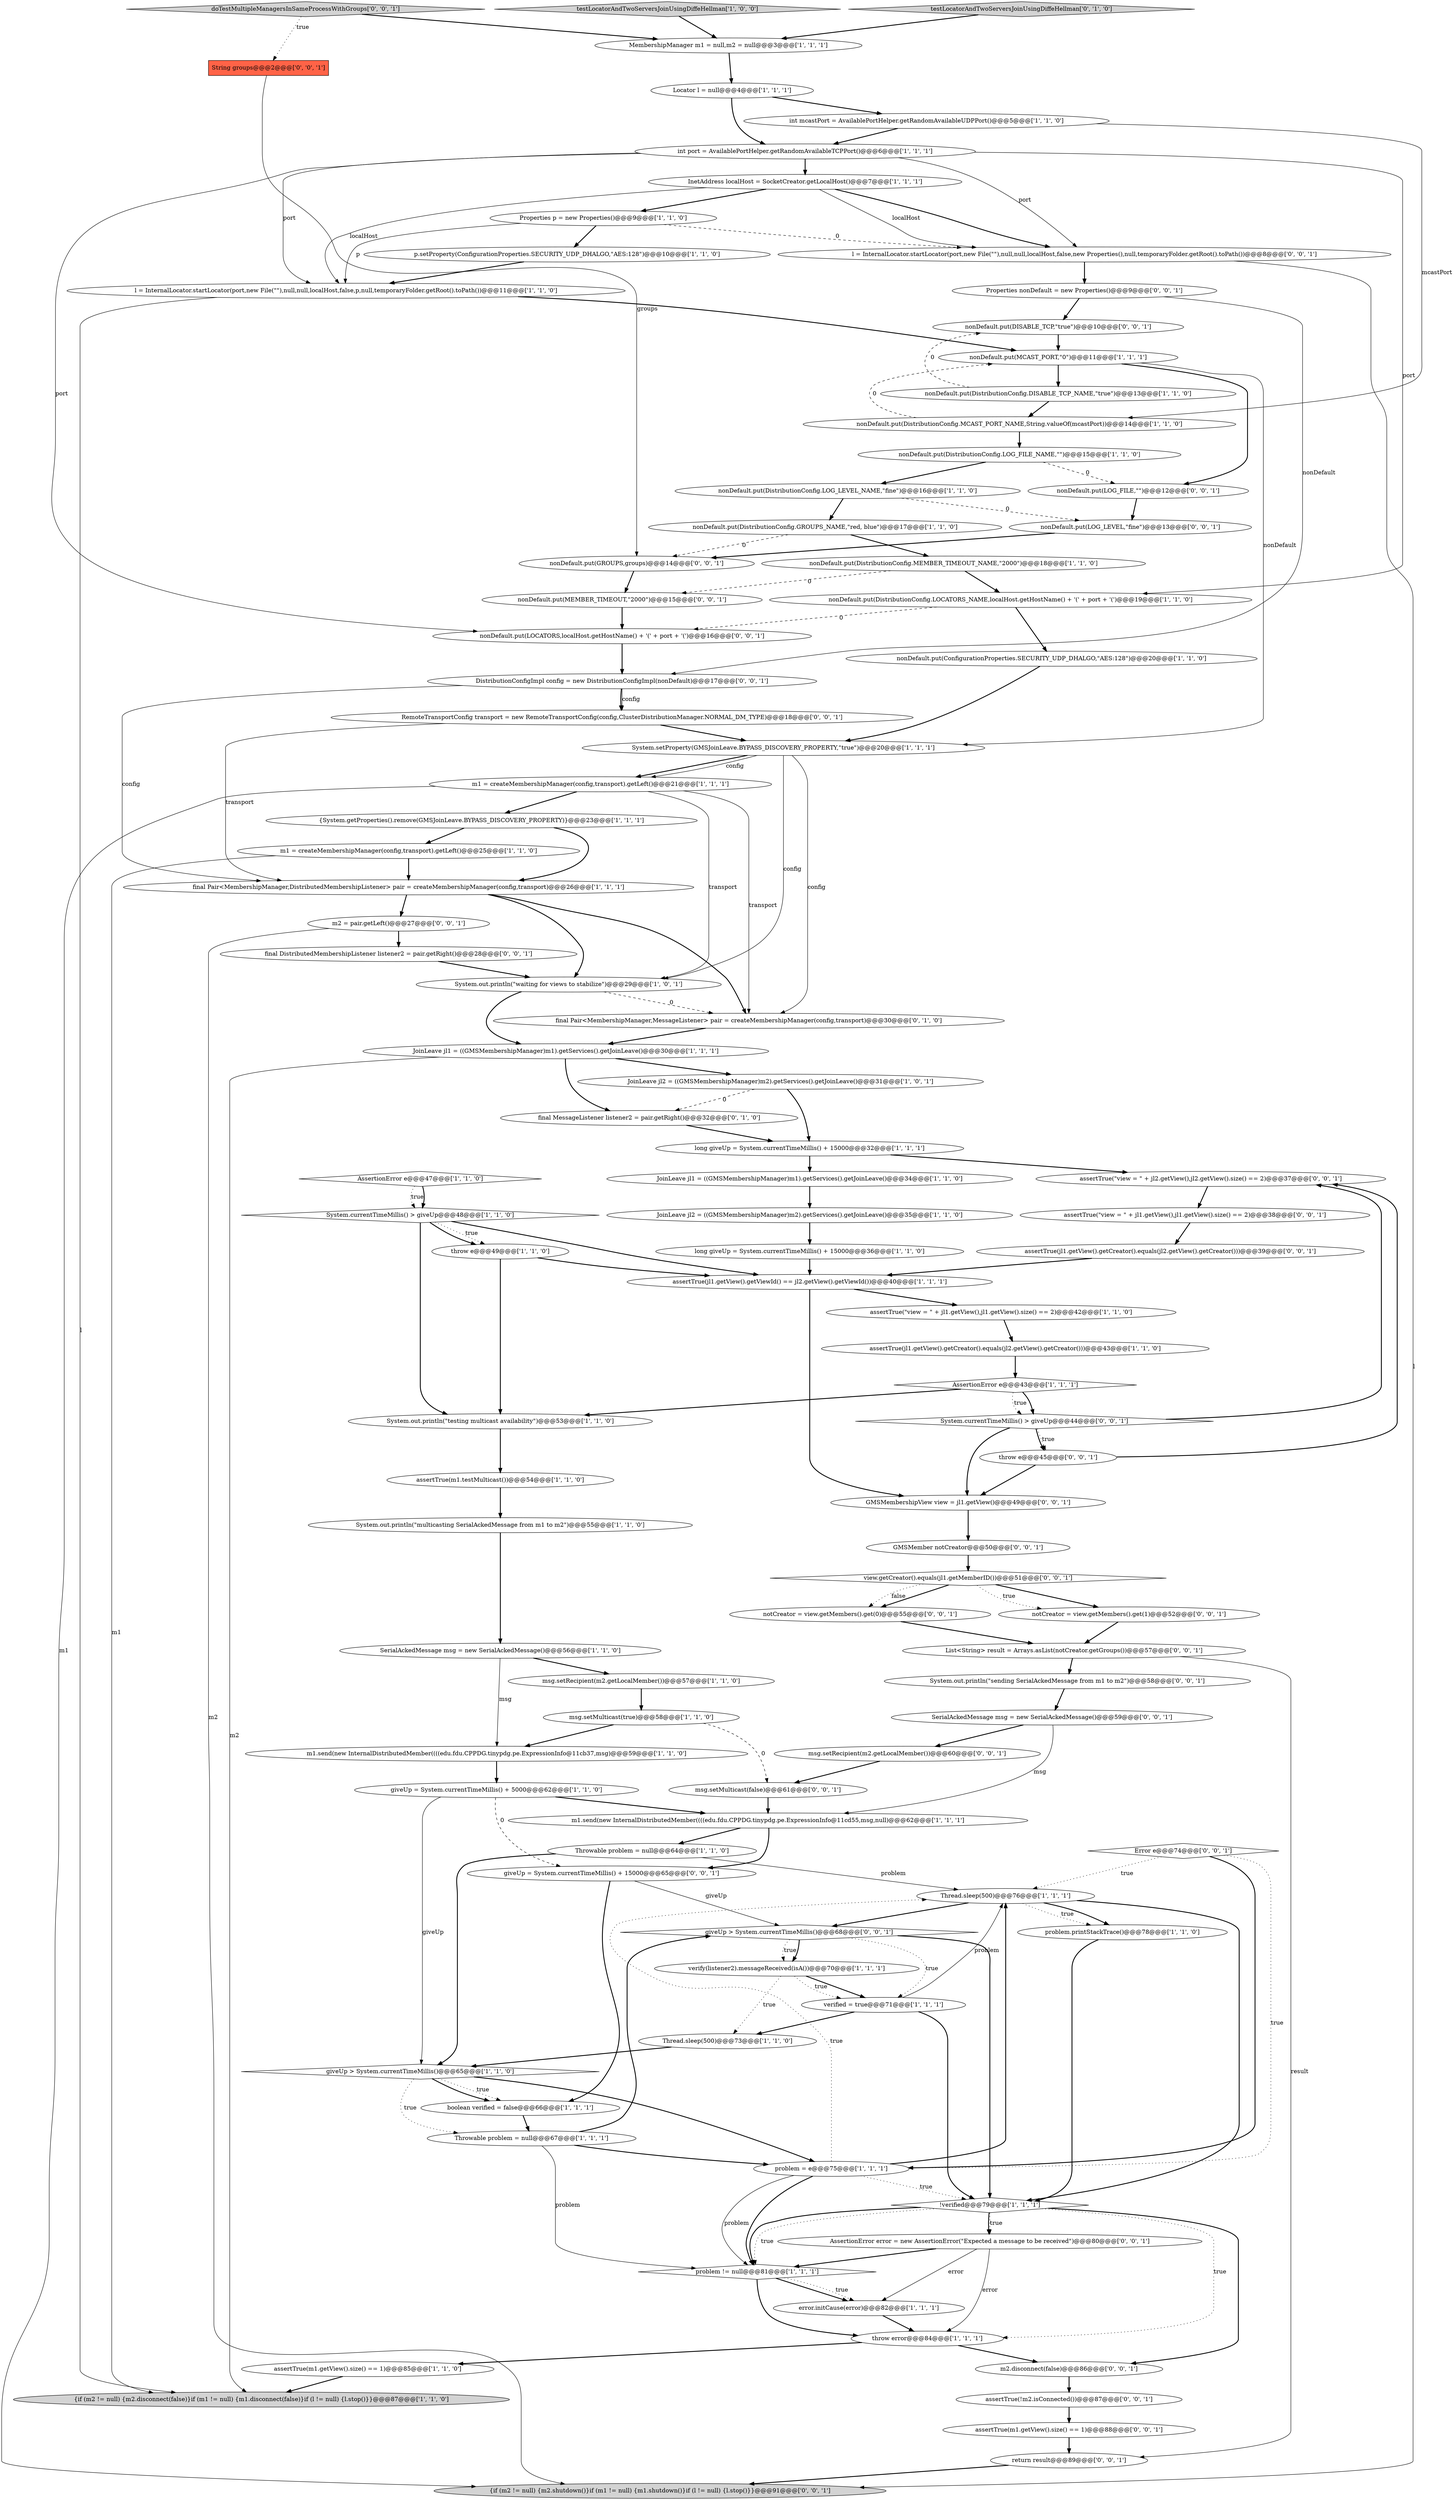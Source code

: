 digraph {
5 [style = filled, label = "{System.getProperties().remove(GMSJoinLeave.BYPASS_DISCOVERY_PROPERTY)}@@@23@@@['1', '1', '1']", fillcolor = white, shape = ellipse image = "AAA0AAABBB1BBB"];
24 [style = filled, label = "nonDefault.put(DistributionConfig.LOCATORS_NAME,localHost.getHostName() + '(' + port + '(')@@@19@@@['1', '1', '0']", fillcolor = white, shape = ellipse image = "AAA0AAABBB1BBB"];
65 [style = filled, label = "String groups@@@2@@@['0', '0', '1']", fillcolor = tomato, shape = box image = "AAA0AAABBB3BBB"];
48 [style = filled, label = "nonDefault.put(DistributionConfig.LOG_LEVEL_NAME,\"fine\")@@@16@@@['1', '1', '0']", fillcolor = white, shape = ellipse image = "AAA0AAABBB1BBB"];
26 [style = filled, label = "System.out.println(\"multicasting SerialAckedMessage from m1 to m2\")@@@55@@@['1', '1', '0']", fillcolor = white, shape = ellipse image = "AAA0AAABBB1BBB"];
98 [style = filled, label = "msg.setMulticast(false)@@@61@@@['0', '0', '1']", fillcolor = white, shape = ellipse image = "AAA0AAABBB3BBB"];
73 [style = filled, label = "Properties nonDefault = new Properties()@@@9@@@['0', '0', '1']", fillcolor = white, shape = ellipse image = "AAA0AAABBB3BBB"];
42 [style = filled, label = "problem = e@@@75@@@['1', '1', '1']", fillcolor = white, shape = ellipse image = "AAA0AAABBB1BBB"];
99 [style = filled, label = "AssertionError error = new AssertionError(\"Expected a message to be received\")@@@80@@@['0', '0', '1']", fillcolor = white, shape = ellipse image = "AAA0AAABBB3BBB"];
15 [style = filled, label = "assertTrue(\"view = \" + jl1.getView(),jl1.getView().size() == 2)@@@42@@@['1', '1', '0']", fillcolor = white, shape = ellipse image = "AAA0AAABBB1BBB"];
17 [style = filled, label = "throw error@@@84@@@['1', '1', '1']", fillcolor = white, shape = ellipse image = "AAA0AAABBB1BBB"];
8 [style = filled, label = "testLocatorAndTwoServersJoinUsingDiffeHellman['1', '0', '0']", fillcolor = lightgray, shape = diamond image = "AAA0AAABBB1BBB"];
56 [style = filled, label = "!verified@@@79@@@['1', '1', '1']", fillcolor = white, shape = diamond image = "AAA0AAABBB1BBB"];
96 [style = filled, label = "return result@@@89@@@['0', '0', '1']", fillcolor = white, shape = ellipse image = "AAA0AAABBB3BBB"];
61 [style = filled, label = "assertTrue(m1.getView().size() == 1)@@@85@@@['1', '1', '0']", fillcolor = white, shape = ellipse image = "AAA0AAABBB1BBB"];
76 [style = filled, label = "System.currentTimeMillis() > giveUp@@@44@@@['0', '0', '1']", fillcolor = white, shape = diamond image = "AAA0AAABBB3BBB"];
7 [style = filled, label = "l = InternalLocator.startLocator(port,new File(\"\"),null,null,localHost,false,p,null,temporaryFolder.getRoot().toPath())@@@11@@@['1', '1', '0']", fillcolor = white, shape = ellipse image = "AAA0AAABBB1BBB"];
4 [style = filled, label = "m1.send(new InternalDistributedMember((((edu.fdu.CPPDG.tinypdg.pe.ExpressionInfo@11cd55,msg,null)@@@62@@@['1', '1', '1']", fillcolor = white, shape = ellipse image = "AAA0AAABBB1BBB"];
52 [style = filled, label = "SerialAckedMessage msg = new SerialAckedMessage()@@@56@@@['1', '1', '0']", fillcolor = white, shape = ellipse image = "AAA0AAABBB1BBB"];
95 [style = filled, label = "assertTrue(jl1.getView().getCreator().equals(jl2.getView().getCreator()))@@@39@@@['0', '0', '1']", fillcolor = white, shape = ellipse image = "AAA0AAABBB3BBB"];
25 [style = filled, label = "System.currentTimeMillis() > giveUp@@@48@@@['1', '1', '0']", fillcolor = white, shape = diamond image = "AAA0AAABBB1BBB"];
49 [style = filled, label = "JoinLeave jl2 = ((GMSMembershipManager)m2).getServices().getJoinLeave()@@@35@@@['1', '1', '0']", fillcolor = white, shape = ellipse image = "AAA0AAABBB1BBB"];
91 [style = filled, label = "assertTrue(!m2.isConnected())@@@87@@@['0', '0', '1']", fillcolor = white, shape = ellipse image = "AAA0AAABBB3BBB"];
13 [style = filled, label = "error.initCause(error)@@@82@@@['1', '1', '1']", fillcolor = white, shape = ellipse image = "AAA0AAABBB1BBB"];
92 [style = filled, label = "RemoteTransportConfig transport = new RemoteTransportConfig(config,ClusterDistributionManager.NORMAL_DM_TYPE)@@@18@@@['0', '0', '1']", fillcolor = white, shape = ellipse image = "AAA0AAABBB3BBB"];
80 [style = filled, label = "throw e@@@45@@@['0', '0', '1']", fillcolor = white, shape = ellipse image = "AAA0AAABBB3BBB"];
100 [style = filled, label = "final DistributedMembershipListener listener2 = pair.getRight()@@@28@@@['0', '0', '1']", fillcolor = white, shape = ellipse image = "AAA0AAABBB3BBB"];
51 [style = filled, label = "final Pair<MembershipManager,DistributedMembershipListener> pair = createMembershipManager(config,transport)@@@26@@@['1', '1', '1']", fillcolor = white, shape = ellipse image = "AAA0AAABBB1BBB"];
85 [style = filled, label = "List<String> result = Arrays.asList(notCreator.getGroups())@@@57@@@['0', '0', '1']", fillcolor = white, shape = ellipse image = "AAA0AAABBB3BBB"];
70 [style = filled, label = "nonDefault.put(LOCATORS,localHost.getHostName() + '(' + port + '(')@@@16@@@['0', '0', '1']", fillcolor = white, shape = ellipse image = "AAA0AAABBB3BBB"];
79 [style = filled, label = "giveUp > System.currentTimeMillis()@@@68@@@['0', '0', '1']", fillcolor = white, shape = diamond image = "AAA0AAABBB3BBB"];
60 [style = filled, label = "problem != null@@@81@@@['1', '1', '1']", fillcolor = white, shape = diamond image = "AAA0AAABBB1BBB"];
18 [style = filled, label = "assertTrue(jl1.getView().getCreator().equals(jl2.getView().getCreator()))@@@43@@@['1', '1', '0']", fillcolor = white, shape = ellipse image = "AAA0AAABBB1BBB"];
32 [style = filled, label = "nonDefault.put(DistributionConfig.DISABLE_TCP_NAME,\"true\")@@@13@@@['1', '1', '0']", fillcolor = white, shape = ellipse image = "AAA0AAABBB1BBB"];
30 [style = filled, label = "nonDefault.put(DistributionConfig.MEMBER_TIMEOUT_NAME,\"2000\")@@@18@@@['1', '1', '0']", fillcolor = white, shape = ellipse image = "AAA0AAABBB1BBB"];
75 [style = filled, label = "assertTrue(m1.getView().size() == 1)@@@88@@@['0', '0', '1']", fillcolor = white, shape = ellipse image = "AAA0AAABBB3BBB"];
34 [style = filled, label = "long giveUp = System.currentTimeMillis() + 15000@@@36@@@['1', '1', '0']", fillcolor = white, shape = ellipse image = "AAA0AAABBB1BBB"];
97 [style = filled, label = "assertTrue(\"view = \" + jl2.getView(),jl2.getView().size() == 2)@@@37@@@['0', '0', '1']", fillcolor = white, shape = ellipse image = "AAA0AAABBB3BBB"];
82 [style = filled, label = "view.getCreator().equals(jl1.getMemberID())@@@51@@@['0', '0', '1']", fillcolor = white, shape = diamond image = "AAA0AAABBB3BBB"];
62 [style = filled, label = "final MessageListener listener2 = pair.getRight()@@@32@@@['0', '1', '0']", fillcolor = white, shape = ellipse image = "AAA1AAABBB2BBB"];
2 [style = filled, label = "nonDefault.put(DistributionConfig.MCAST_PORT_NAME,String.valueOf(mcastPort))@@@14@@@['1', '1', '0']", fillcolor = white, shape = ellipse image = "AAA0AAABBB1BBB"];
12 [style = filled, label = "JoinLeave jl2 = ((GMSMembershipManager)m2).getServices().getJoinLeave()@@@31@@@['1', '0', '1']", fillcolor = white, shape = ellipse image = "AAA0AAABBB1BBB"];
87 [style = filled, label = "System.out.println(\"sending SerialAckedMessage from m1 to m2\")@@@58@@@['0', '0', '1']", fillcolor = white, shape = ellipse image = "AAA0AAABBB3BBB"];
41 [style = filled, label = "nonDefault.put(DistributionConfig.LOG_FILE_NAME,\"\")@@@15@@@['1', '1', '0']", fillcolor = white, shape = ellipse image = "AAA0AAABBB1BBB"];
46 [style = filled, label = "nonDefault.put(ConfigurationProperties.SECURITY_UDP_DHALGO,\"AES:128\")@@@20@@@['1', '1', '0']", fillcolor = white, shape = ellipse image = "AAA0AAABBB1BBB"];
55 [style = filled, label = "Properties p = new Properties()@@@9@@@['1', '1', '0']", fillcolor = white, shape = ellipse image = "AAA0AAABBB1BBB"];
102 [style = filled, label = "notCreator = view.getMembers().get(0)@@@55@@@['0', '0', '1']", fillcolor = white, shape = ellipse image = "AAA0AAABBB3BBB"];
86 [style = filled, label = "notCreator = view.getMembers().get(1)@@@52@@@['0', '0', '1']", fillcolor = white, shape = ellipse image = "AAA0AAABBB3BBB"];
67 [style = filled, label = "nonDefault.put(MEMBER_TIMEOUT,\"2000\")@@@15@@@['0', '0', '1']", fillcolor = white, shape = ellipse image = "AAA0AAABBB3BBB"];
36 [style = filled, label = "giveUp = System.currentTimeMillis() + 5000@@@62@@@['1', '1', '0']", fillcolor = white, shape = ellipse image = "AAA0AAABBB1BBB"];
88 [style = filled, label = "nonDefault.put(GROUPS,groups)@@@14@@@['0', '0', '1']", fillcolor = white, shape = ellipse image = "AAA0AAABBB3BBB"];
71 [style = filled, label = "nonDefault.put(DISABLE_TCP,\"true\")@@@10@@@['0', '0', '1']", fillcolor = white, shape = ellipse image = "AAA0AAABBB3BBB"];
74 [style = filled, label = "SerialAckedMessage msg = new SerialAckedMessage()@@@59@@@['0', '0', '1']", fillcolor = white, shape = ellipse image = "AAA0AAABBB3BBB"];
57 [style = filled, label = "JoinLeave jl1 = ((GMSMembershipManager)m1).getServices().getJoinLeave()@@@30@@@['1', '1', '1']", fillcolor = white, shape = ellipse image = "AAA0AAABBB1BBB"];
64 [style = filled, label = "final Pair<MembershipManager,MessageListener> pair = createMembershipManager(config,transport)@@@30@@@['0', '1', '0']", fillcolor = white, shape = ellipse image = "AAA1AAABBB2BBB"];
21 [style = filled, label = "long giveUp = System.currentTimeMillis() + 15000@@@32@@@['1', '1', '1']", fillcolor = white, shape = ellipse image = "AAA0AAABBB1BBB"];
31 [style = filled, label = "{if (m2 != null) {m2.disconnect(false)}if (m1 != null) {m1.disconnect(false)}if (l != null) {l.stop()}}@@@87@@@['1', '1', '0']", fillcolor = lightgray, shape = ellipse image = "AAA0AAABBB1BBB"];
33 [style = filled, label = "p.setProperty(ConfigurationProperties.SECURITY_UDP_DHALGO,\"AES:128\")@@@10@@@['1', '1', '0']", fillcolor = white, shape = ellipse image = "AAA0AAABBB1BBB"];
44 [style = filled, label = "int mcastPort = AvailablePortHelper.getRandomAvailableUDPPort()@@@5@@@['1', '1', '0']", fillcolor = white, shape = ellipse image = "AAA0AAABBB1BBB"];
59 [style = filled, label = "MembershipManager m1 = null,m2 = null@@@3@@@['1', '1', '1']", fillcolor = white, shape = ellipse image = "AAA0AAABBB1BBB"];
0 [style = filled, label = "Throwable problem = null@@@64@@@['1', '1', '0']", fillcolor = white, shape = ellipse image = "AAA0AAABBB1BBB"];
93 [style = filled, label = "doTestMultipleManagersInSameProcessWithGroups['0', '0', '1']", fillcolor = lightgray, shape = diamond image = "AAA0AAABBB3BBB"];
6 [style = filled, label = "verified = true@@@71@@@['1', '1', '1']", fillcolor = white, shape = ellipse image = "AAA0AAABBB1BBB"];
58 [style = filled, label = "assertTrue(jl1.getView().getViewId() == jl2.getView().getViewId())@@@40@@@['1', '1', '1']", fillcolor = white, shape = ellipse image = "AAA0AAABBB1BBB"];
68 [style = filled, label = "GMSMembershipView view = jl1.getView()@@@49@@@['0', '0', '1']", fillcolor = white, shape = ellipse image = "AAA0AAABBB3BBB"];
40 [style = filled, label = "msg.setRecipient(m2.getLocalMember())@@@57@@@['1', '1', '0']", fillcolor = white, shape = ellipse image = "AAA0AAABBB1BBB"];
22 [style = filled, label = "int port = AvailablePortHelper.getRandomAvailableTCPPort()@@@6@@@['1', '1', '1']", fillcolor = white, shape = ellipse image = "AAA0AAABBB1BBB"];
69 [style = filled, label = "msg.setRecipient(m2.getLocalMember())@@@60@@@['0', '0', '1']", fillcolor = white, shape = ellipse image = "AAA0AAABBB3BBB"];
28 [style = filled, label = "m1 = createMembershipManager(config,transport).getLeft()@@@21@@@['1', '1', '1']", fillcolor = white, shape = ellipse image = "AAA0AAABBB1BBB"];
39 [style = filled, label = "AssertionError e@@@47@@@['1', '1', '0']", fillcolor = white, shape = diamond image = "AAA0AAABBB1BBB"];
20 [style = filled, label = "verify(listener2).messageReceived(isA())@@@70@@@['1', '1', '1']", fillcolor = white, shape = ellipse image = "AAA0AAABBB1BBB"];
3 [style = filled, label = "m1 = createMembershipManager(config,transport).getLeft()@@@25@@@['1', '1', '0']", fillcolor = white, shape = ellipse image = "AAA0AAABBB1BBB"];
50 [style = filled, label = "throw e@@@49@@@['1', '1', '0']", fillcolor = white, shape = ellipse image = "AAA0AAABBB1BBB"];
27 [style = filled, label = "Throwable problem = null@@@67@@@['1', '1', '1']", fillcolor = white, shape = ellipse image = "AAA0AAABBB1BBB"];
66 [style = filled, label = "nonDefault.put(LOG_FILE,\"\")@@@12@@@['0', '0', '1']", fillcolor = white, shape = ellipse image = "AAA0AAABBB3BBB"];
35 [style = filled, label = "m1.send(new InternalDistributedMember((((edu.fdu.CPPDG.tinypdg.pe.ExpressionInfo@11cb37,msg)@@@59@@@['1', '1', '0']", fillcolor = white, shape = ellipse image = "AAA0AAABBB1BBB"];
89 [style = filled, label = "Error e@@@74@@@['0', '0', '1']", fillcolor = white, shape = diamond image = "AAA0AAABBB3BBB"];
37 [style = filled, label = "JoinLeave jl1 = ((GMSMembershipManager)m1).getServices().getJoinLeave()@@@34@@@['1', '1', '0']", fillcolor = white, shape = ellipse image = "AAA0AAABBB1BBB"];
72 [style = filled, label = "m2.disconnect(false)@@@86@@@['0', '0', '1']", fillcolor = white, shape = ellipse image = "AAA0AAABBB3BBB"];
94 [style = filled, label = "m2 = pair.getLeft()@@@27@@@['0', '0', '1']", fillcolor = white, shape = ellipse image = "AAA0AAABBB3BBB"];
19 [style = filled, label = "Thread.sleep(500)@@@73@@@['1', '1', '0']", fillcolor = white, shape = ellipse image = "AAA0AAABBB1BBB"];
1 [style = filled, label = "nonDefault.put(MCAST_PORT,\"0\")@@@11@@@['1', '1', '1']", fillcolor = white, shape = ellipse image = "AAA0AAABBB1BBB"];
101 [style = filled, label = "GMSMember notCreator@@@50@@@['0', '0', '1']", fillcolor = white, shape = ellipse image = "AAA0AAABBB3BBB"];
81 [style = filled, label = "giveUp = System.currentTimeMillis() + 15000@@@65@@@['0', '0', '1']", fillcolor = white, shape = ellipse image = "AAA0AAABBB3BBB"];
23 [style = filled, label = "System.out.println(\"testing multicast availability\")@@@53@@@['1', '1', '0']", fillcolor = white, shape = ellipse image = "AAA0AAABBB1BBB"];
43 [style = filled, label = "Thread.sleep(500)@@@76@@@['1', '1', '1']", fillcolor = white, shape = ellipse image = "AAA0AAABBB1BBB"];
38 [style = filled, label = "msg.setMulticast(true)@@@58@@@['1', '1', '0']", fillcolor = white, shape = ellipse image = "AAA0AAABBB1BBB"];
14 [style = filled, label = "System.out.println(\"waiting for views to stabilize\")@@@29@@@['1', '0', '1']", fillcolor = white, shape = ellipse image = "AAA0AAABBB1BBB"];
83 [style = filled, label = "assertTrue(\"view = \" + jl1.getView(),jl1.getView().size() == 2)@@@38@@@['0', '0', '1']", fillcolor = white, shape = ellipse image = "AAA0AAABBB3BBB"];
47 [style = filled, label = "assertTrue(m1.testMulticast())@@@54@@@['1', '1', '0']", fillcolor = white, shape = ellipse image = "AAA0AAABBB1BBB"];
84 [style = filled, label = "l = InternalLocator.startLocator(port,new File(\"\"),null,null,localHost,false,new Properties(),null,temporaryFolder.getRoot().toPath())@@@8@@@['0', '0', '1']", fillcolor = white, shape = ellipse image = "AAA0AAABBB3BBB"];
10 [style = filled, label = "System.setProperty(GMSJoinLeave.BYPASS_DISCOVERY_PROPERTY,\"true\")@@@20@@@['1', '1', '1']", fillcolor = white, shape = ellipse image = "AAA0AAABBB1BBB"];
53 [style = filled, label = "problem.printStackTrace()@@@78@@@['1', '1', '0']", fillcolor = white, shape = ellipse image = "AAA0AAABBB1BBB"];
16 [style = filled, label = "AssertionError e@@@43@@@['1', '1', '1']", fillcolor = white, shape = diamond image = "AAA0AAABBB1BBB"];
77 [style = filled, label = "{if (m2 != null) {m2.shutdown()}if (m1 != null) {m1.shutdown()}if (l != null) {l.stop()}}@@@91@@@['0', '0', '1']", fillcolor = lightgray, shape = ellipse image = "AAA0AAABBB3BBB"];
90 [style = filled, label = "DistributionConfigImpl config = new DistributionConfigImpl(nonDefault)@@@17@@@['0', '0', '1']", fillcolor = white, shape = ellipse image = "AAA0AAABBB3BBB"];
9 [style = filled, label = "giveUp > System.currentTimeMillis()@@@65@@@['1', '1', '0']", fillcolor = white, shape = diamond image = "AAA0AAABBB1BBB"];
29 [style = filled, label = "boolean verified = false@@@66@@@['1', '1', '1']", fillcolor = white, shape = ellipse image = "AAA0AAABBB1BBB"];
45 [style = filled, label = "nonDefault.put(DistributionConfig.GROUPS_NAME,\"red, blue\")@@@17@@@['1', '1', '0']", fillcolor = white, shape = ellipse image = "AAA0AAABBB1BBB"];
54 [style = filled, label = "InetAddress localHost = SocketCreator.getLocalHost()@@@7@@@['1', '1', '1']", fillcolor = white, shape = ellipse image = "AAA0AAABBB1BBB"];
63 [style = filled, label = "testLocatorAndTwoServersJoinUsingDiffeHellman['0', '1', '0']", fillcolor = lightgray, shape = diamond image = "AAA0AAABBB2BBB"];
78 [style = filled, label = "nonDefault.put(LOG_LEVEL,\"fine\")@@@13@@@['0', '0', '1']", fillcolor = white, shape = ellipse image = "AAA0AAABBB3BBB"];
11 [style = filled, label = "Locator l = null@@@4@@@['1', '1', '1']", fillcolor = white, shape = ellipse image = "AAA0AAABBB1BBB"];
81->79 [style = solid, label="giveUp"];
14->57 [style = bold, label=""];
54->84 [style = solid, label="localHost"];
28->77 [style = solid, label="m1"];
79->20 [style = dotted, label="true"];
11->22 [style = bold, label=""];
25->58 [style = bold, label=""];
56->17 [style = dotted, label="true"];
20->6 [style = bold, label=""];
45->88 [style = dashed, label="0"];
60->13 [style = bold, label=""];
64->57 [style = bold, label=""];
93->59 [style = bold, label=""];
42->60 [style = bold, label=""];
22->7 [style = solid, label="port"];
79->56 [style = bold, label=""];
90->51 [style = solid, label="config"];
2->41 [style = bold, label=""];
80->97 [style = bold, label=""];
10->28 [style = bold, label=""];
6->19 [style = bold, label=""];
74->69 [style = bold, label=""];
72->91 [style = bold, label=""];
10->28 [style = solid, label="config"];
99->60 [style = bold, label=""];
56->60 [style = dotted, label="true"];
39->25 [style = dotted, label="true"];
62->21 [style = bold, label=""];
22->24 [style = solid, label="port"];
11->44 [style = bold, label=""];
82->86 [style = dotted, label="true"];
26->52 [style = bold, label=""];
81->29 [style = bold, label=""];
16->23 [style = bold, label=""];
79->6 [style = dotted, label="true"];
48->45 [style = bold, label=""];
38->35 [style = bold, label=""];
57->62 [style = bold, label=""];
25->50 [style = dotted, label="true"];
23->47 [style = bold, label=""];
27->79 [style = bold, label=""];
44->2 [style = solid, label="mcastPort"];
7->1 [style = bold, label=""];
87->74 [style = bold, label=""];
21->37 [style = bold, label=""];
51->94 [style = bold, label=""];
22->84 [style = solid, label="port"];
55->84 [style = dashed, label="0"];
7->31 [style = solid, label="l"];
52->35 [style = solid, label="msg"];
71->1 [style = bold, label=""];
9->42 [style = bold, label=""];
36->4 [style = bold, label=""];
43->56 [style = bold, label=""];
9->27 [style = dotted, label="true"];
54->7 [style = solid, label="localHost"];
83->95 [style = bold, label=""];
36->81 [style = dashed, label="0"];
1->66 [style = bold, label=""];
51->64 [style = bold, label=""];
43->79 [style = bold, label=""];
73->90 [style = solid, label="nonDefault"];
102->85 [style = bold, label=""];
75->96 [style = bold, label=""];
43->53 [style = bold, label=""];
2->1 [style = dashed, label="0"];
5->51 [style = bold, label=""];
76->68 [style = bold, label=""];
76->97 [style = bold, label=""];
96->77 [style = bold, label=""];
32->2 [style = bold, label=""];
0->43 [style = solid, label="problem"];
30->67 [style = dashed, label="0"];
35->36 [style = bold, label=""];
60->13 [style = dotted, label="true"];
20->19 [style = dotted, label="true"];
98->4 [style = bold, label=""];
48->78 [style = dashed, label="0"];
1->32 [style = bold, label=""];
86->85 [style = bold, label=""];
51->14 [style = bold, label=""];
36->9 [style = solid, label="giveUp"];
56->99 [style = dotted, label="true"];
65->88 [style = solid, label="groups"];
29->27 [style = bold, label=""];
78->88 [style = bold, label=""];
92->51 [style = solid, label="transport"];
28->14 [style = solid, label="transport"];
89->42 [style = dotted, label="true"];
91->75 [style = bold, label=""];
54->84 [style = bold, label=""];
15->18 [style = bold, label=""];
4->81 [style = bold, label=""];
94->77 [style = solid, label="m2"];
8->59 [style = bold, label=""];
13->17 [style = bold, label=""];
79->20 [style = bold, label=""];
80->68 [style = bold, label=""];
42->43 [style = dotted, label="true"];
99->17 [style = solid, label="error"];
45->30 [style = bold, label=""];
82->102 [style = bold, label=""];
14->64 [style = dashed, label="0"];
33->7 [style = bold, label=""];
82->86 [style = bold, label=""];
57->12 [style = bold, label=""];
27->42 [style = bold, label=""];
97->83 [style = bold, label=""];
63->59 [style = bold, label=""];
57->31 [style = solid, label="m2"];
27->60 [style = solid, label="problem"];
60->17 [style = bold, label=""];
90->92 [style = solid, label="config"];
56->60 [style = bold, label=""];
47->26 [style = bold, label=""];
73->71 [style = bold, label=""];
41->66 [style = dashed, label="0"];
88->67 [style = bold, label=""];
16->76 [style = bold, label=""];
94->100 [style = bold, label=""];
50->58 [style = bold, label=""];
70->90 [style = bold, label=""];
9->29 [style = dotted, label="true"];
10->64 [style = solid, label="config"];
18->16 [style = bold, label=""];
6->43 [style = solid, label="problem"];
28->5 [style = bold, label=""];
56->99 [style = bold, label=""];
21->97 [style = bold, label=""];
3->51 [style = bold, label=""];
68->101 [style = bold, label=""];
55->33 [style = bold, label=""];
9->29 [style = bold, label=""];
37->49 [style = bold, label=""];
5->3 [style = bold, label=""];
50->23 [style = bold, label=""];
3->31 [style = solid, label="m1"];
32->71 [style = dashed, label="0"];
92->10 [style = bold, label=""];
6->56 [style = bold, label=""];
17->72 [style = bold, label=""];
39->25 [style = bold, label=""];
42->60 [style = solid, label="problem"];
89->43 [style = dotted, label="true"];
67->70 [style = bold, label=""];
40->38 [style = bold, label=""];
25->50 [style = bold, label=""];
25->23 [style = bold, label=""];
85->96 [style = solid, label="result"];
12->62 [style = dashed, label="0"];
54->55 [style = bold, label=""];
90->92 [style = bold, label=""];
19->9 [style = bold, label=""];
61->31 [style = bold, label=""];
95->58 [style = bold, label=""];
84->73 [style = bold, label=""];
58->15 [style = bold, label=""];
66->78 [style = bold, label=""];
100->14 [style = bold, label=""];
85->87 [style = bold, label=""];
0->9 [style = bold, label=""];
12->21 [style = bold, label=""];
53->56 [style = bold, label=""];
42->43 [style = bold, label=""];
1->10 [style = solid, label="nonDefault"];
16->76 [style = dotted, label="true"];
69->98 [style = bold, label=""];
76->80 [style = bold, label=""];
41->48 [style = bold, label=""];
84->77 [style = solid, label="l"];
93->65 [style = dotted, label="true"];
52->40 [style = bold, label=""];
17->61 [style = bold, label=""];
101->82 [style = bold, label=""];
56->72 [style = bold, label=""];
22->70 [style = solid, label="port"];
46->10 [style = bold, label=""];
82->102 [style = dotted, label="false"];
89->42 [style = bold, label=""];
43->53 [style = dotted, label="true"];
38->98 [style = dashed, label="0"];
59->11 [style = bold, label=""];
42->56 [style = dotted, label="true"];
55->7 [style = solid, label="p"];
74->4 [style = solid, label="msg"];
76->80 [style = dotted, label="true"];
22->54 [style = bold, label=""];
28->64 [style = solid, label="transport"];
99->13 [style = solid, label="error"];
49->34 [style = bold, label=""];
58->68 [style = bold, label=""];
24->46 [style = bold, label=""];
20->6 [style = dotted, label="true"];
10->14 [style = solid, label="config"];
44->22 [style = bold, label=""];
30->24 [style = bold, label=""];
24->70 [style = dashed, label="0"];
4->0 [style = bold, label=""];
34->58 [style = bold, label=""];
}
